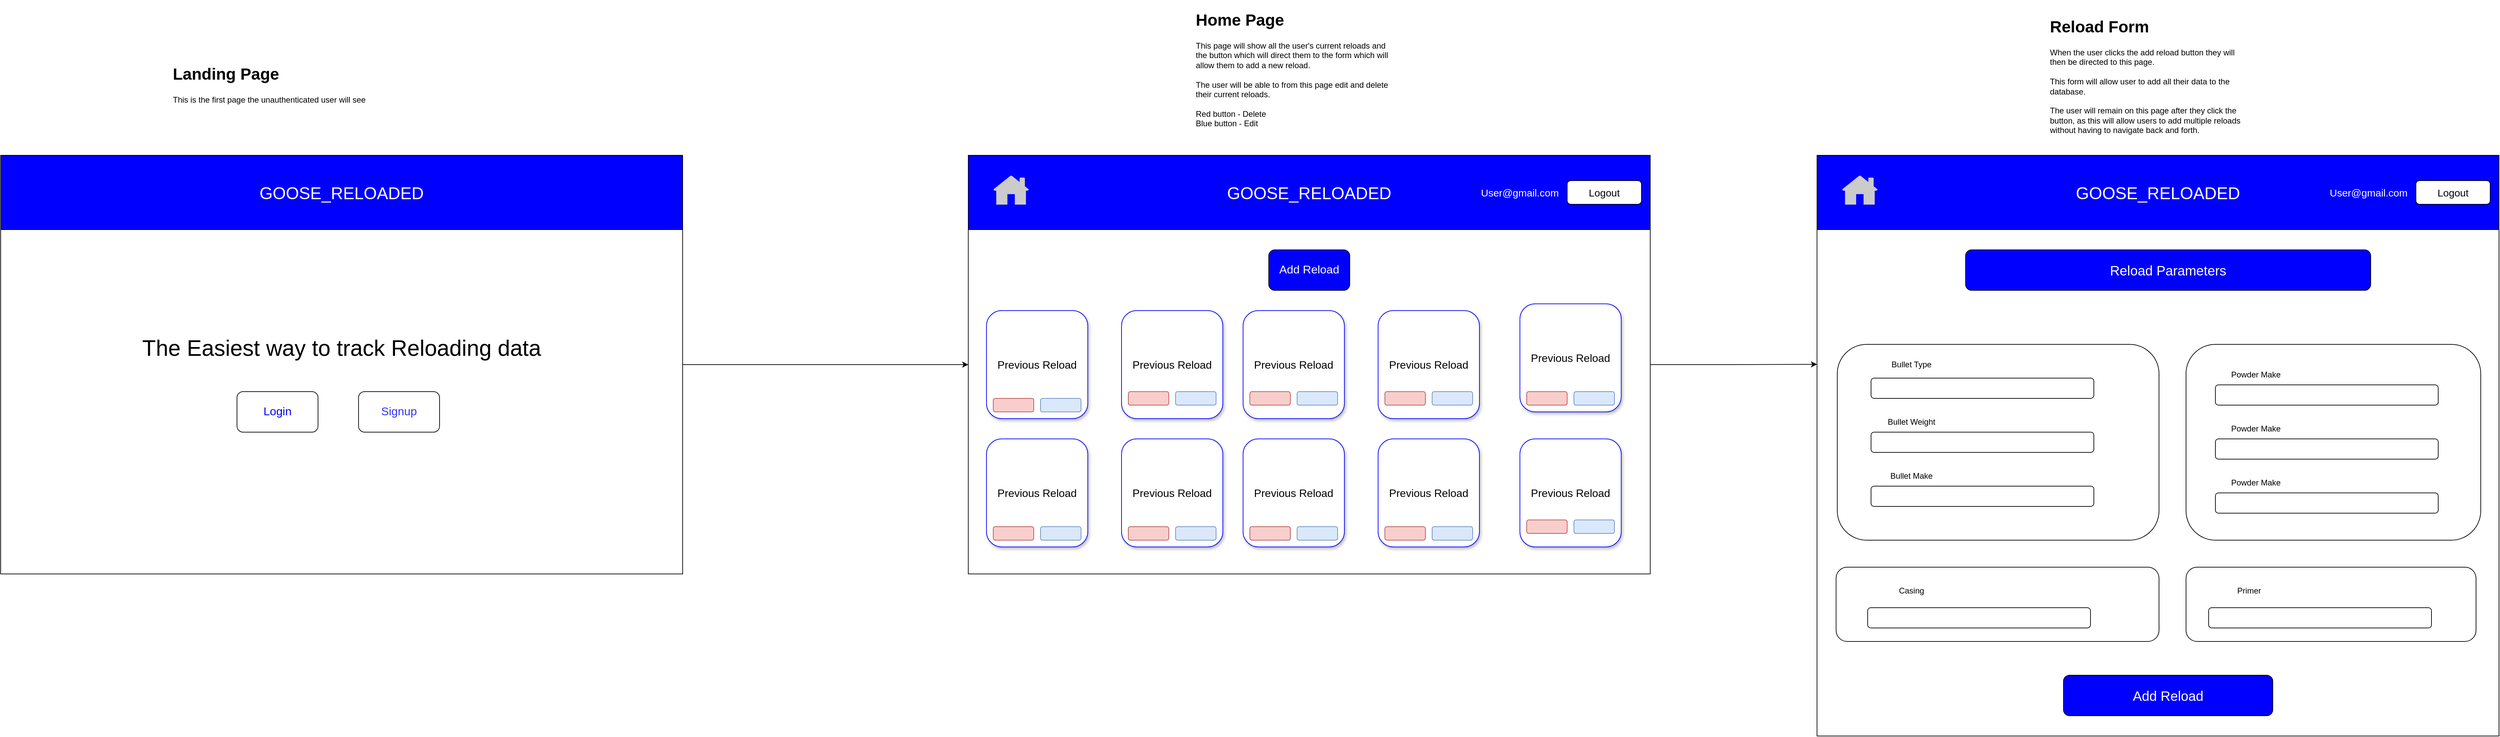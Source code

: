 <mxfile version="21.3.5" type="github">
  <diagram name="Page-1" id="o1bOIJuOjUN4k_aocpNO">
    <mxGraphModel dx="954" dy="1817" grid="1" gridSize="10" guides="1" tooltips="1" connect="1" arrows="1" fold="1" page="1" pageScale="1" pageWidth="827" pageHeight="1169" math="0" shadow="0">
      <root>
        <mxCell id="0" />
        <mxCell id="1" parent="0" />
        <mxCell id="xMCiznvXuQJXccrHZAgW-28" style="edgeStyle=orthogonalEdgeStyle;rounded=0;orthogonalLoop=1;jettySize=auto;html=1;entryX=0;entryY=0.5;entryDx=0;entryDy=0;" parent="1" source="xMCiznvXuQJXccrHZAgW-1" target="xMCiznvXuQJXccrHZAgW-7" edge="1">
          <mxGeometry relative="1" as="geometry" />
        </mxCell>
        <mxCell id="xMCiznvXuQJXccrHZAgW-1" value="" style="rounded=0;whiteSpace=wrap;html=1;" parent="1" vertex="1">
          <mxGeometry x="130" y="140" width="1010" height="620" as="geometry" />
        </mxCell>
        <mxCell id="xMCiznvXuQJXccrHZAgW-2" value="&lt;font style=&quot;font-size: 25px;&quot;&gt;GOOSE_RELOADED&lt;/font&gt;" style="rounded=0;whiteSpace=wrap;html=1;fillColor=#0000FF;fontColor=#FFFFFF;fontSize=16;" parent="1" vertex="1">
          <mxGeometry x="130" y="140" width="1010" height="110" as="geometry" />
        </mxCell>
        <mxCell id="xMCiznvXuQJXccrHZAgW-3" value="The Easiest way to track Reloading data" style="text;html=1;strokeColor=none;fillColor=none;align=center;verticalAlign=middle;whiteSpace=wrap;rounded=0;fontSize=33;" parent="1" vertex="1">
          <mxGeometry x="130" y="410" width="1010" height="30" as="geometry" />
        </mxCell>
        <mxCell id="xMCiznvXuQJXccrHZAgW-4" value="Login" style="rounded=1;whiteSpace=wrap;html=1;fontSize=17;fontColor=#0000FF;" parent="1" vertex="1">
          <mxGeometry x="480" y="490" width="120" height="60" as="geometry" />
        </mxCell>
        <mxCell id="xMCiznvXuQJXccrHZAgW-5" value="Signup" style="rounded=1;whiteSpace=wrap;html=1;fontSize=17;fontColor=#3333FF;" parent="1" vertex="1">
          <mxGeometry x="660" y="490" width="120" height="60" as="geometry" />
        </mxCell>
        <mxCell id="xMCiznvXuQJXccrHZAgW-6" value="&lt;h1&gt;Landing Page&lt;/h1&gt;&lt;div&gt;This is the first page the unauthenticated user will see&amp;nbsp;&lt;/div&gt;" style="text;html=1;strokeColor=none;fillColor=none;spacing=5;spacingTop=-20;whiteSpace=wrap;overflow=hidden;rounded=0;" parent="1" vertex="1">
          <mxGeometry x="380" width="510" height="120" as="geometry" />
        </mxCell>
        <mxCell id="xMCiznvXuQJXccrHZAgW-73" style="edgeStyle=orthogonalEdgeStyle;rounded=0;orthogonalLoop=1;jettySize=auto;html=1;entryX=0;entryY=0.36;entryDx=0;entryDy=0;entryPerimeter=0;" parent="1" source="xMCiznvXuQJXccrHZAgW-7" target="xMCiznvXuQJXccrHZAgW-29" edge="1">
          <mxGeometry relative="1" as="geometry" />
        </mxCell>
        <mxCell id="xMCiznvXuQJXccrHZAgW-7" value="" style="rounded=0;whiteSpace=wrap;html=1;shadow=0;" parent="1" vertex="1">
          <mxGeometry x="1563" y="140" width="1010" height="620" as="geometry" />
        </mxCell>
        <mxCell id="xMCiznvXuQJXccrHZAgW-8" value="&lt;font style=&quot;font-size: 25px;&quot;&gt;GOOSE_RELOADED&lt;/font&gt;" style="rounded=0;whiteSpace=wrap;html=1;fillColor=#0000FF;fontColor=#FFFFFF;fontSize=16;" parent="1" vertex="1">
          <mxGeometry x="1563" y="140" width="1010" height="110" as="geometry" />
        </mxCell>
        <mxCell id="xMCiznvXuQJXccrHZAgW-9" value="" style="sketch=0;pointerEvents=1;shadow=0;dashed=0;html=1;strokeColor=none;fillColor=#CCCBCB;labelPosition=center;verticalLabelPosition=bottom;verticalAlign=top;outlineConnect=0;align=center;shape=mxgraph.office.concepts.home;" parent="1" vertex="1">
          <mxGeometry x="1600" y="170" width="53" height="43" as="geometry" />
        </mxCell>
        <mxCell id="xMCiznvXuQJXccrHZAgW-10" value="Logout" style="rounded=1;whiteSpace=wrap;html=1;fontSize=15;" parent="1" vertex="1">
          <mxGeometry x="2450" y="177.5" width="110" height="35" as="geometry" />
        </mxCell>
        <mxCell id="xMCiznvXuQJXccrHZAgW-11" value="User@gmail.com" style="text;html=1;strokeColor=none;fillColor=none;align=center;verticalAlign=middle;whiteSpace=wrap;rounded=0;fontColor=#FFFFFF;fontSize=15;" parent="1" vertex="1">
          <mxGeometry x="2350" y="180" width="60" height="30" as="geometry" />
        </mxCell>
        <mxCell id="xMCiznvXuQJXccrHZAgW-12" value="Add Reload" style="rounded=1;whiteSpace=wrap;html=1;fontColor=#FFFFFF;labelBackgroundColor=none;fillColor=#0000FF;fontSize=17;" parent="1" vertex="1">
          <mxGeometry x="2008" y="280" width="120" height="60" as="geometry" />
        </mxCell>
        <mxCell id="xMCiznvXuQJXccrHZAgW-13" value="Previous Reload" style="rounded=1;whiteSpace=wrap;html=1;strokeColor=#0000FF;shadow=1;fontColor=#000000;fontSize=16;" parent="1" vertex="1">
          <mxGeometry x="1590" y="370" width="150" height="160" as="geometry" />
        </mxCell>
        <mxCell id="xMCiznvXuQJXccrHZAgW-19" value="Previous Reload" style="rounded=1;whiteSpace=wrap;html=1;strokeColor=#0000FF;shadow=1;fontColor=#000000;fontSize=16;" parent="1" vertex="1">
          <mxGeometry x="1790" y="370" width="150" height="160" as="geometry" />
        </mxCell>
        <mxCell id="xMCiznvXuQJXccrHZAgW-20" value="Previous Reload" style="rounded=1;whiteSpace=wrap;html=1;strokeColor=#0000FF;shadow=1;fontColor=#000000;fontSize=16;" parent="1" vertex="1">
          <mxGeometry x="1970" y="370" width="150" height="160" as="geometry" />
        </mxCell>
        <mxCell id="xMCiznvXuQJXccrHZAgW-21" value="Previous Reload" style="rounded=1;whiteSpace=wrap;html=1;strokeColor=#0000FF;shadow=1;fontColor=#000000;fontSize=16;" parent="1" vertex="1">
          <mxGeometry x="2170" y="370" width="150" height="160" as="geometry" />
        </mxCell>
        <mxCell id="xMCiznvXuQJXccrHZAgW-22" value="Previous Reload" style="rounded=1;whiteSpace=wrap;html=1;strokeColor=#0000FF;shadow=1;fontColor=#000000;fontSize=16;" parent="1" vertex="1">
          <mxGeometry x="2380" y="360" width="150" height="160" as="geometry" />
        </mxCell>
        <mxCell id="xMCiznvXuQJXccrHZAgW-23" value="Previous Reload" style="rounded=1;whiteSpace=wrap;html=1;strokeColor=#0000FF;shadow=1;fontColor=#000000;fontSize=16;" parent="1" vertex="1">
          <mxGeometry x="1590" y="560" width="150" height="160" as="geometry" />
        </mxCell>
        <mxCell id="xMCiznvXuQJXccrHZAgW-24" value="Previous Reload" style="rounded=1;whiteSpace=wrap;html=1;strokeColor=#0000FF;shadow=1;fontColor=#000000;fontSize=16;" parent="1" vertex="1">
          <mxGeometry x="1790" y="560" width="150" height="160" as="geometry" />
        </mxCell>
        <mxCell id="xMCiznvXuQJXccrHZAgW-25" value="Previous Reload" style="rounded=1;whiteSpace=wrap;html=1;strokeColor=#0000FF;shadow=1;fontColor=#000000;fontSize=16;" parent="1" vertex="1">
          <mxGeometry x="1970" y="560" width="150" height="160" as="geometry" />
        </mxCell>
        <mxCell id="xMCiznvXuQJXccrHZAgW-26" value="Previous Reload" style="rounded=1;whiteSpace=wrap;html=1;strokeColor=#0000FF;shadow=1;fontColor=#000000;fontSize=16;" parent="1" vertex="1">
          <mxGeometry x="2170" y="560" width="150" height="160" as="geometry" />
        </mxCell>
        <mxCell id="xMCiznvXuQJXccrHZAgW-27" value="Previous Reload" style="rounded=1;whiteSpace=wrap;html=1;strokeColor=#0000FF;shadow=1;fontColor=#000000;fontSize=16;" parent="1" vertex="1">
          <mxGeometry x="2380" y="560" width="150" height="160" as="geometry" />
        </mxCell>
        <mxCell id="xMCiznvXuQJXccrHZAgW-29" value="" style="rounded=0;whiteSpace=wrap;html=1;shadow=0;" parent="1" vertex="1">
          <mxGeometry x="2820" y="140" width="1010" height="860" as="geometry" />
        </mxCell>
        <mxCell id="xMCiznvXuQJXccrHZAgW-30" value="&lt;font style=&quot;font-size: 25px;&quot;&gt;GOOSE_RELOADED&lt;/font&gt;" style="rounded=0;whiteSpace=wrap;html=1;fillColor=#0000FF;fontColor=#FFFFFF;fontSize=16;" parent="1" vertex="1">
          <mxGeometry x="2820" y="140" width="1010" height="110" as="geometry" />
        </mxCell>
        <mxCell id="xMCiznvXuQJXccrHZAgW-31" value="" style="sketch=0;pointerEvents=1;shadow=0;dashed=0;html=1;strokeColor=none;fillColor=#CCCBCB;labelPosition=center;verticalLabelPosition=bottom;verticalAlign=top;outlineConnect=0;align=center;shape=mxgraph.office.concepts.home;" parent="1" vertex="1">
          <mxGeometry x="2857" y="170" width="53" height="43" as="geometry" />
        </mxCell>
        <mxCell id="xMCiznvXuQJXccrHZAgW-32" value="Logout" style="rounded=1;whiteSpace=wrap;html=1;fontSize=15;" parent="1" vertex="1">
          <mxGeometry x="3707" y="177.5" width="110" height="35" as="geometry" />
        </mxCell>
        <mxCell id="xMCiznvXuQJXccrHZAgW-33" value="User@gmail.com" style="text;html=1;strokeColor=none;fillColor=none;align=center;verticalAlign=middle;whiteSpace=wrap;rounded=0;fontColor=#FFFFFF;fontSize=15;" parent="1" vertex="1">
          <mxGeometry x="3607" y="180" width="60" height="30" as="geometry" />
        </mxCell>
        <mxCell id="xMCiznvXuQJXccrHZAgW-34" value="Reload Parameters" style="rounded=1;whiteSpace=wrap;html=1;fontColor=#FFFFFF;labelBackgroundColor=none;fillColor=#0000FF;fontSize=20;" parent="1" vertex="1">
          <mxGeometry x="3040" y="280" width="600" height="60" as="geometry" />
        </mxCell>
        <mxCell id="xMCiznvXuQJXccrHZAgW-45" value="" style="rounded=1;whiteSpace=wrap;html=1;movable=1;resizable=1;rotatable=1;deletable=1;editable=1;locked=0;connectable=1;" parent="1" vertex="1">
          <mxGeometry x="2850" y="420" width="476.5" height="290" as="geometry" />
        </mxCell>
        <mxCell id="xMCiznvXuQJXccrHZAgW-46" value="Bullet Type" style="text;html=1;strokeColor=none;fillColor=none;align=center;verticalAlign=middle;whiteSpace=wrap;rounded=0;" parent="1" vertex="1">
          <mxGeometry x="2900" y="435" width="120" height="30" as="geometry" />
        </mxCell>
        <mxCell id="xMCiznvXuQJXccrHZAgW-47" value="" style="rounded=1;whiteSpace=wrap;html=1;" parent="1" vertex="1">
          <mxGeometry x="2900" y="470" width="330" height="30" as="geometry" />
        </mxCell>
        <mxCell id="xMCiznvXuQJXccrHZAgW-48" value="" style="rounded=1;whiteSpace=wrap;html=1;" parent="1" vertex="1">
          <mxGeometry x="2900" y="550" width="330" height="30" as="geometry" />
        </mxCell>
        <mxCell id="xMCiznvXuQJXccrHZAgW-49" value="Bullet Weight" style="text;html=1;strokeColor=none;fillColor=none;align=center;verticalAlign=middle;whiteSpace=wrap;rounded=0;" parent="1" vertex="1">
          <mxGeometry x="2900" y="520" width="120" height="30" as="geometry" />
        </mxCell>
        <mxCell id="xMCiznvXuQJXccrHZAgW-52" value="" style="rounded=1;whiteSpace=wrap;html=1;" parent="1" vertex="1">
          <mxGeometry x="2900" y="630" width="330" height="30" as="geometry" />
        </mxCell>
        <mxCell id="xMCiznvXuQJXccrHZAgW-53" value="Bullet Make" style="text;html=1;strokeColor=none;fillColor=none;align=center;verticalAlign=middle;whiteSpace=wrap;rounded=0;" parent="1" vertex="1">
          <mxGeometry x="2900" y="600" width="120" height="30" as="geometry" />
        </mxCell>
        <mxCell id="xMCiznvXuQJXccrHZAgW-54" value="" style="rounded=1;whiteSpace=wrap;html=1;movable=1;resizable=1;rotatable=1;deletable=1;editable=1;locked=0;connectable=1;" parent="1" vertex="1">
          <mxGeometry x="3366.5" y="420" width="436.5" height="290" as="geometry" />
        </mxCell>
        <mxCell id="xMCiznvXuQJXccrHZAgW-55" value="" style="rounded=1;whiteSpace=wrap;html=1;" parent="1" vertex="1">
          <mxGeometry x="3410" y="480" width="330" height="30" as="geometry" />
        </mxCell>
        <mxCell id="xMCiznvXuQJXccrHZAgW-56" value="Powder Make" style="text;html=1;strokeColor=none;fillColor=none;align=center;verticalAlign=middle;whiteSpace=wrap;rounded=0;" parent="1" vertex="1">
          <mxGeometry x="3410" y="450" width="120" height="30" as="geometry" />
        </mxCell>
        <mxCell id="xMCiznvXuQJXccrHZAgW-57" value="" style="rounded=1;whiteSpace=wrap;html=1;" parent="1" vertex="1">
          <mxGeometry x="3410" y="560" width="330" height="30" as="geometry" />
        </mxCell>
        <mxCell id="xMCiznvXuQJXccrHZAgW-58" value="Powder Make" style="text;html=1;strokeColor=none;fillColor=none;align=center;verticalAlign=middle;whiteSpace=wrap;rounded=0;" parent="1" vertex="1">
          <mxGeometry x="3410" y="530" width="120" height="30" as="geometry" />
        </mxCell>
        <mxCell id="xMCiznvXuQJXccrHZAgW-59" value="" style="rounded=1;whiteSpace=wrap;html=1;" parent="1" vertex="1">
          <mxGeometry x="3410" y="640" width="330" height="30" as="geometry" />
        </mxCell>
        <mxCell id="xMCiznvXuQJXccrHZAgW-60" value="Powder Make" style="text;html=1;strokeColor=none;fillColor=none;align=center;verticalAlign=middle;whiteSpace=wrap;rounded=0;" parent="1" vertex="1">
          <mxGeometry x="3410" y="610" width="120" height="30" as="geometry" />
        </mxCell>
        <mxCell id="xMCiznvXuQJXccrHZAgW-61" value="" style="rounded=1;whiteSpace=wrap;html=1;movable=1;resizable=1;rotatable=1;deletable=1;editable=1;locked=0;connectable=1;" parent="1" vertex="1">
          <mxGeometry x="2848.25" y="750" width="478.25" height="110" as="geometry" />
        </mxCell>
        <mxCell id="xMCiznvXuQJXccrHZAgW-62" value="" style="rounded=1;whiteSpace=wrap;html=1;" parent="1" vertex="1">
          <mxGeometry x="2895" y="810" width="330" height="30" as="geometry" />
        </mxCell>
        <mxCell id="xMCiznvXuQJXccrHZAgW-63" value="Casing" style="text;html=1;strokeColor=none;fillColor=none;align=center;verticalAlign=middle;whiteSpace=wrap;rounded=0;" parent="1" vertex="1">
          <mxGeometry x="2900" y="770" width="120" height="30" as="geometry" />
        </mxCell>
        <mxCell id="xMCiznvXuQJXccrHZAgW-65" value="" style="rounded=1;whiteSpace=wrap;html=1;movable=1;resizable=1;rotatable=1;deletable=1;editable=1;locked=0;connectable=1;" parent="1" vertex="1">
          <mxGeometry x="3366.5" y="750" width="429.5" height="110" as="geometry" />
        </mxCell>
        <mxCell id="xMCiznvXuQJXccrHZAgW-66" value="" style="rounded=1;whiteSpace=wrap;html=1;" parent="1" vertex="1">
          <mxGeometry x="3400" y="810" width="330" height="30" as="geometry" />
        </mxCell>
        <mxCell id="xMCiznvXuQJXccrHZAgW-67" value="Primer" style="text;html=1;strokeColor=none;fillColor=none;align=center;verticalAlign=middle;whiteSpace=wrap;rounded=0;" parent="1" vertex="1">
          <mxGeometry x="3400" y="770" width="120" height="30" as="geometry" />
        </mxCell>
        <mxCell id="xMCiznvXuQJXccrHZAgW-68" value="Add Reload" style="rounded=1;whiteSpace=wrap;html=1;fontColor=#FFFFFF;labelBackgroundColor=none;fillColor=#0000FF;fontSize=20;" parent="1" vertex="1">
          <mxGeometry x="3185" y="910" width="310" height="60" as="geometry" />
        </mxCell>
        <mxCell id="xMCiznvXuQJXccrHZAgW-72" value="&lt;h1&gt;Reload Form&lt;/h1&gt;&lt;div&gt;When the user clicks the add reload button they will then be directed to this page.&lt;/div&gt;&lt;div&gt;&lt;br&gt;&lt;/div&gt;&lt;div&gt;This form will allow user to add all their data to the database.&lt;/div&gt;&lt;div&gt;&lt;br&gt;&lt;/div&gt;&lt;div&gt;The user will remain on this page after they click the button, as this will allow users to add multiple reloads&amp;nbsp; without having to navigate back and forth.&lt;/div&gt;" style="text;html=1;strokeColor=none;fillColor=none;spacing=5;spacingTop=-20;whiteSpace=wrap;overflow=hidden;rounded=0;" parent="1" vertex="1">
          <mxGeometry x="3160" y="-70" width="303.5" height="190" as="geometry" />
        </mxCell>
        <mxCell id="xMCiznvXuQJXccrHZAgW-74" value="&lt;h1&gt;Home Page&lt;/h1&gt;&lt;div&gt;This page will show all the user&#39;s current reloads and the button which will direct them to the form which will allow them to add a new reload.&lt;/div&gt;&lt;div&gt;&lt;br&gt;&lt;/div&gt;&lt;div&gt;The user will be able to from this page edit and delete their current reloads.&lt;/div&gt;&lt;div&gt;&lt;br&gt;&lt;/div&gt;&lt;div&gt;Red button - Delete&lt;/div&gt;&lt;div&gt;Blue button - Edit&lt;/div&gt;" style="text;html=1;strokeColor=none;fillColor=none;spacing=5;spacingTop=-20;whiteSpace=wrap;overflow=hidden;rounded=0;" parent="1" vertex="1">
          <mxGeometry x="1895" y="-80" width="300" height="190" as="geometry" />
        </mxCell>
        <mxCell id="xMCiznvXuQJXccrHZAgW-75" value="" style="rounded=1;whiteSpace=wrap;html=1;fillColor=#f8cecc;strokeColor=#b85450;" parent="1" vertex="1">
          <mxGeometry x="1800" y="490" width="60" height="20" as="geometry" />
        </mxCell>
        <mxCell id="xMCiznvXuQJXccrHZAgW-76" value="" style="rounded=1;whiteSpace=wrap;html=1;fillColor=#dae8fc;strokeColor=#6c8ebf;" parent="1" vertex="1">
          <mxGeometry x="1870" y="490" width="60" height="20" as="geometry" />
        </mxCell>
        <mxCell id="xMCiznvXuQJXccrHZAgW-77" value="" style="rounded=1;whiteSpace=wrap;html=1;fillColor=#f8cecc;strokeColor=#b85450;" parent="1" vertex="1">
          <mxGeometry x="1980" y="490" width="60" height="20" as="geometry" />
        </mxCell>
        <mxCell id="xMCiznvXuQJXccrHZAgW-78" value="" style="rounded=1;whiteSpace=wrap;html=1;fillColor=#dae8fc;strokeColor=#6c8ebf;" parent="1" vertex="1">
          <mxGeometry x="2050" y="490" width="60" height="20" as="geometry" />
        </mxCell>
        <mxCell id="xMCiznvXuQJXccrHZAgW-79" value="" style="rounded=1;whiteSpace=wrap;html=1;fillColor=#f8cecc;strokeColor=#b85450;" parent="1" vertex="1">
          <mxGeometry x="2180" y="490" width="60" height="20" as="geometry" />
        </mxCell>
        <mxCell id="xMCiznvXuQJXccrHZAgW-80" value="" style="rounded=1;whiteSpace=wrap;html=1;fillColor=#dae8fc;strokeColor=#6c8ebf;" parent="1" vertex="1">
          <mxGeometry x="2250" y="490" width="60" height="20" as="geometry" />
        </mxCell>
        <mxCell id="xMCiznvXuQJXccrHZAgW-81" value="" style="rounded=1;whiteSpace=wrap;html=1;fillColor=#f8cecc;strokeColor=#b85450;" parent="1" vertex="1">
          <mxGeometry x="2390" y="490" width="60" height="20" as="geometry" />
        </mxCell>
        <mxCell id="xMCiznvXuQJXccrHZAgW-82" value="" style="rounded=1;whiteSpace=wrap;html=1;fillColor=#dae8fc;strokeColor=#6c8ebf;" parent="1" vertex="1">
          <mxGeometry x="2460" y="490" width="60" height="20" as="geometry" />
        </mxCell>
        <mxCell id="xMCiznvXuQJXccrHZAgW-83" value="" style="rounded=1;whiteSpace=wrap;html=1;fillColor=#f8cecc;strokeColor=#b85450;" parent="1" vertex="1">
          <mxGeometry x="2390" y="680" width="60" height="20" as="geometry" />
        </mxCell>
        <mxCell id="xMCiznvXuQJXccrHZAgW-84" value="" style="rounded=1;whiteSpace=wrap;html=1;fillColor=#dae8fc;strokeColor=#6c8ebf;" parent="1" vertex="1">
          <mxGeometry x="2460" y="680" width="60" height="20" as="geometry" />
        </mxCell>
        <mxCell id="xMCiznvXuQJXccrHZAgW-85" value="" style="rounded=1;whiteSpace=wrap;html=1;fillColor=#f8cecc;strokeColor=#b85450;" parent="1" vertex="1">
          <mxGeometry x="2180" y="690" width="60" height="20" as="geometry" />
        </mxCell>
        <mxCell id="xMCiznvXuQJXccrHZAgW-86" value="" style="rounded=1;whiteSpace=wrap;html=1;fillColor=#dae8fc;strokeColor=#6c8ebf;" parent="1" vertex="1">
          <mxGeometry x="2250" y="690" width="60" height="20" as="geometry" />
        </mxCell>
        <mxCell id="xMCiznvXuQJXccrHZAgW-87" value="" style="rounded=1;whiteSpace=wrap;html=1;fillColor=#f8cecc;strokeColor=#b85450;" parent="1" vertex="1">
          <mxGeometry x="1980" y="690" width="60" height="20" as="geometry" />
        </mxCell>
        <mxCell id="xMCiznvXuQJXccrHZAgW-88" value="" style="rounded=1;whiteSpace=wrap;html=1;fillColor=#dae8fc;strokeColor=#6c8ebf;" parent="1" vertex="1">
          <mxGeometry x="2050" y="690" width="60" height="20" as="geometry" />
        </mxCell>
        <mxCell id="xMCiznvXuQJXccrHZAgW-89" value="" style="rounded=1;whiteSpace=wrap;html=1;fillColor=#f8cecc;strokeColor=#b85450;" parent="1" vertex="1">
          <mxGeometry x="1800" y="690" width="60" height="20" as="geometry" />
        </mxCell>
        <mxCell id="xMCiznvXuQJXccrHZAgW-90" value="" style="rounded=1;whiteSpace=wrap;html=1;fillColor=#dae8fc;strokeColor=#6c8ebf;" parent="1" vertex="1">
          <mxGeometry x="1870" y="690" width="60" height="20" as="geometry" />
        </mxCell>
        <mxCell id="xMCiznvXuQJXccrHZAgW-91" value="" style="rounded=1;whiteSpace=wrap;html=1;fillColor=#f8cecc;strokeColor=#b85450;" parent="1" vertex="1">
          <mxGeometry x="1600" y="690" width="60" height="20" as="geometry" />
        </mxCell>
        <mxCell id="xMCiznvXuQJXccrHZAgW-92" value="" style="rounded=1;whiteSpace=wrap;html=1;fillColor=#dae8fc;strokeColor=#6c8ebf;" parent="1" vertex="1">
          <mxGeometry x="1670" y="690" width="60" height="20" as="geometry" />
        </mxCell>
        <mxCell id="xMCiznvXuQJXccrHZAgW-93" value="" style="rounded=1;whiteSpace=wrap;html=1;fillColor=#f8cecc;strokeColor=#b85450;" parent="1" vertex="1">
          <mxGeometry x="1600" y="500" width="60" height="20" as="geometry" />
        </mxCell>
        <mxCell id="xMCiznvXuQJXccrHZAgW-94" value="" style="rounded=1;whiteSpace=wrap;html=1;fillColor=#dae8fc;strokeColor=#6c8ebf;" parent="1" vertex="1">
          <mxGeometry x="1670" y="500" width="60" height="20" as="geometry" />
        </mxCell>
      </root>
    </mxGraphModel>
  </diagram>
</mxfile>
